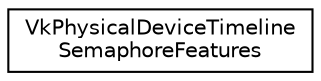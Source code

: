 digraph "Graphical Class Hierarchy"
{
 // LATEX_PDF_SIZE
  edge [fontname="Helvetica",fontsize="10",labelfontname="Helvetica",labelfontsize="10"];
  node [fontname="Helvetica",fontsize="10",shape=record];
  rankdir="LR";
  Node0 [label="VkPhysicalDeviceTimeline\lSemaphoreFeatures",height=0.2,width=0.4,color="black", fillcolor="white", style="filled",URL="$structVkPhysicalDeviceTimelineSemaphoreFeatures.html",tooltip=" "];
}

